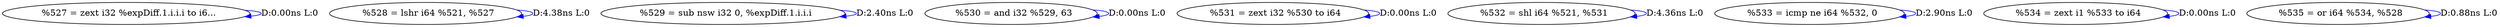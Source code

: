 digraph {
Node0x3d1f840[label="  %527 = zext i32 %expDiff.1.i.i.i to i6..."];
Node0x3d1f840 -> Node0x3d1f840[label="D:0.00ns L:0",color=blue];
Node0x3d1f920[label="  %528 = lshr i64 %521, %527"];
Node0x3d1f920 -> Node0x3d1f920[label="D:4.38ns L:0",color=blue];
Node0x3d1fa00[label="  %529 = sub nsw i32 0, %expDiff.1.i.i.i"];
Node0x3d1fa00 -> Node0x3d1fa00[label="D:2.40ns L:0",color=blue];
Node0x3d1fae0[label="  %530 = and i32 %529, 63"];
Node0x3d1fae0 -> Node0x3d1fae0[label="D:0.00ns L:0",color=blue];
Node0x3d1fbc0[label="  %531 = zext i32 %530 to i64"];
Node0x3d1fbc0 -> Node0x3d1fbc0[label="D:0.00ns L:0",color=blue];
Node0x3d1fca0[label="  %532 = shl i64 %521, %531"];
Node0x3d1fca0 -> Node0x3d1fca0[label="D:4.36ns L:0",color=blue];
Node0x3d1fd80[label="  %533 = icmp ne i64 %532, 0"];
Node0x3d1fd80 -> Node0x3d1fd80[label="D:2.90ns L:0",color=blue];
Node0x3d1fe60[label="  %534 = zext i1 %533 to i64"];
Node0x3d1fe60 -> Node0x3d1fe60[label="D:0.00ns L:0",color=blue];
Node0x3d1ff40[label="  %535 = or i64 %534, %528"];
Node0x3d1ff40 -> Node0x3d1ff40[label="D:0.88ns L:0",color=blue];
}
